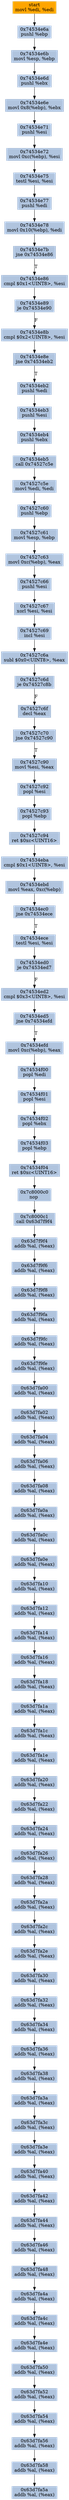 digraph G {
node[shape=rectangle,style=filled,fillcolor=lightsteelblue,color=lightsteelblue]
bgcolor="transparent"
a0x74534e68movl_edi_edi[label="start\nmovl %edi, %edi",color="lightgrey",fillcolor="orange"];
a0x74534e6apushl_ebp[label="0x74534e6a\npushl %ebp"];
a0x74534e6bmovl_esp_ebp[label="0x74534e6b\nmovl %esp, %ebp"];
a0x74534e6dpushl_ebx[label="0x74534e6d\npushl %ebx"];
a0x74534e6emovl_0x8ebp__ebx[label="0x74534e6e\nmovl 0x8(%ebp), %ebx"];
a0x74534e71pushl_esi[label="0x74534e71\npushl %esi"];
a0x74534e72movl_0xcebp__esi[label="0x74534e72\nmovl 0xc(%ebp), %esi"];
a0x74534e75testl_esi_esi[label="0x74534e75\ntestl %esi, %esi"];
a0x74534e77pushl_edi[label="0x74534e77\npushl %edi"];
a0x74534e78movl_0x10ebp__edi[label="0x74534e78\nmovl 0x10(%ebp), %edi"];
a0x74534e7bjne_0x74534e86[label="0x74534e7b\njne 0x74534e86"];
a0x74534e86cmpl_0x1UINT8_esi[label="0x74534e86\ncmpl $0x1<UINT8>, %esi"];
a0x74534e89je_0x74534e90[label="0x74534e89\nje 0x74534e90"];
a0x74534e8bcmpl_0x2UINT8_esi[label="0x74534e8b\ncmpl $0x2<UINT8>, %esi"];
a0x74534e8ejne_0x74534eb2[label="0x74534e8e\njne 0x74534eb2"];
a0x74534eb2pushl_edi[label="0x74534eb2\npushl %edi"];
a0x74534eb3pushl_esi[label="0x74534eb3\npushl %esi"];
a0x74534eb4pushl_ebx[label="0x74534eb4\npushl %ebx"];
a0x74534eb5call_0x74527c5e[label="0x74534eb5\ncall 0x74527c5e"];
a0x74527c5emovl_edi_edi[label="0x74527c5e\nmovl %edi, %edi"];
a0x74527c60pushl_ebp[label="0x74527c60\npushl %ebp"];
a0x74527c61movl_esp_ebp[label="0x74527c61\nmovl %esp, %ebp"];
a0x74527c63movl_0xcebp__eax[label="0x74527c63\nmovl 0xc(%ebp), %eax"];
a0x74527c66pushl_esi[label="0x74527c66\npushl %esi"];
a0x74527c67xorl_esi_esi[label="0x74527c67\nxorl %esi, %esi"];
a0x74527c69incl_esi[label="0x74527c69\nincl %esi"];
a0x74527c6asubl_0x0UINT8_eax[label="0x74527c6a\nsubl $0x0<UINT8>, %eax"];
a0x74527c6dje_0x74527c8b[label="0x74527c6d\nje 0x74527c8b"];
a0x74527c6fdecl_eax[label="0x74527c6f\ndecl %eax"];
a0x74527c70jne_0x74527c90[label="0x74527c70\njne 0x74527c90"];
a0x74527c90movl_esi_eax[label="0x74527c90\nmovl %esi, %eax"];
a0x74527c92popl_esi[label="0x74527c92\npopl %esi"];
a0x74527c93popl_ebp[label="0x74527c93\npopl %ebp"];
a0x74527c94ret_0xcUINT16[label="0x74527c94\nret $0xc<UINT16>"];
a0x74534ebacmpl_0x1UINT8_esi[label="0x74534eba\ncmpl $0x1<UINT8>, %esi"];
a0x74534ebdmovl_eax_0xcebp_[label="0x74534ebd\nmovl %eax, 0xc(%ebp)"];
a0x74534ec0jne_0x74534ece[label="0x74534ec0\njne 0x74534ece"];
a0x74534ecetestl_esi_esi[label="0x74534ece\ntestl %esi, %esi"];
a0x74534ed0je_0x74534ed7[label="0x74534ed0\nje 0x74534ed7"];
a0x74534ed2cmpl_0x3UINT8_esi[label="0x74534ed2\ncmpl $0x3<UINT8>, %esi"];
a0x74534ed5jne_0x74534efd[label="0x74534ed5\njne 0x74534efd"];
a0x74534efdmovl_0xcebp__eax[label="0x74534efd\nmovl 0xc(%ebp), %eax"];
a0x74534f00popl_edi[label="0x74534f00\npopl %edi"];
a0x74534f01popl_esi[label="0x74534f01\npopl %esi"];
a0x74534f02popl_ebx[label="0x74534f02\npopl %ebx"];
a0x74534f03popl_ebp[label="0x74534f03\npopl %ebp"];
a0x74534f04ret_0xcUINT16[label="0x74534f04\nret $0xc<UINT16>"];
a0x7c8000c0nop_[label="0x7c8000c0\nnop "];
a0x7c8000c1call_0x63d7f9f4[label="0x7c8000c1\ncall 0x63d7f9f4"];
a0x63d7f9f4addb_al_eax_[label="0x63d7f9f4\naddb %al, (%eax)"];
a0x63d7f9f6addb_al_eax_[label="0x63d7f9f6\naddb %al, (%eax)"];
a0x63d7f9f8addb_al_eax_[label="0x63d7f9f8\naddb %al, (%eax)"];
a0x63d7f9faaddb_al_eax_[label="0x63d7f9fa\naddb %al, (%eax)"];
a0x63d7f9fcaddb_al_eax_[label="0x63d7f9fc\naddb %al, (%eax)"];
a0x63d7f9feaddb_al_eax_[label="0x63d7f9fe\naddb %al, (%eax)"];
a0x63d7fa00addb_al_eax_[label="0x63d7fa00\naddb %al, (%eax)"];
a0x63d7fa02addb_al_eax_[label="0x63d7fa02\naddb %al, (%eax)"];
a0x63d7fa04addb_al_eax_[label="0x63d7fa04\naddb %al, (%eax)"];
a0x63d7fa06addb_al_eax_[label="0x63d7fa06\naddb %al, (%eax)"];
a0x63d7fa08addb_al_eax_[label="0x63d7fa08\naddb %al, (%eax)"];
a0x63d7fa0aaddb_al_eax_[label="0x63d7fa0a\naddb %al, (%eax)"];
a0x63d7fa0caddb_al_eax_[label="0x63d7fa0c\naddb %al, (%eax)"];
a0x63d7fa0eaddb_al_eax_[label="0x63d7fa0e\naddb %al, (%eax)"];
a0x63d7fa10addb_al_eax_[label="0x63d7fa10\naddb %al, (%eax)"];
a0x63d7fa12addb_al_eax_[label="0x63d7fa12\naddb %al, (%eax)"];
a0x63d7fa14addb_al_eax_[label="0x63d7fa14\naddb %al, (%eax)"];
a0x63d7fa16addb_al_eax_[label="0x63d7fa16\naddb %al, (%eax)"];
a0x63d7fa18addb_al_eax_[label="0x63d7fa18\naddb %al, (%eax)"];
a0x63d7fa1aaddb_al_eax_[label="0x63d7fa1a\naddb %al, (%eax)"];
a0x63d7fa1caddb_al_eax_[label="0x63d7fa1c\naddb %al, (%eax)"];
a0x63d7fa1eaddb_al_eax_[label="0x63d7fa1e\naddb %al, (%eax)"];
a0x63d7fa20addb_al_eax_[label="0x63d7fa20\naddb %al, (%eax)"];
a0x63d7fa22addb_al_eax_[label="0x63d7fa22\naddb %al, (%eax)"];
a0x63d7fa24addb_al_eax_[label="0x63d7fa24\naddb %al, (%eax)"];
a0x63d7fa26addb_al_eax_[label="0x63d7fa26\naddb %al, (%eax)"];
a0x63d7fa28addb_al_eax_[label="0x63d7fa28\naddb %al, (%eax)"];
a0x63d7fa2aaddb_al_eax_[label="0x63d7fa2a\naddb %al, (%eax)"];
a0x63d7fa2caddb_al_eax_[label="0x63d7fa2c\naddb %al, (%eax)"];
a0x63d7fa2eaddb_al_eax_[label="0x63d7fa2e\naddb %al, (%eax)"];
a0x63d7fa30addb_al_eax_[label="0x63d7fa30\naddb %al, (%eax)"];
a0x63d7fa32addb_al_eax_[label="0x63d7fa32\naddb %al, (%eax)"];
a0x63d7fa34addb_al_eax_[label="0x63d7fa34\naddb %al, (%eax)"];
a0x63d7fa36addb_al_eax_[label="0x63d7fa36\naddb %al, (%eax)"];
a0x63d7fa38addb_al_eax_[label="0x63d7fa38\naddb %al, (%eax)"];
a0x63d7fa3aaddb_al_eax_[label="0x63d7fa3a\naddb %al, (%eax)"];
a0x63d7fa3caddb_al_eax_[label="0x63d7fa3c\naddb %al, (%eax)"];
a0x63d7fa3eaddb_al_eax_[label="0x63d7fa3e\naddb %al, (%eax)"];
a0x63d7fa40addb_al_eax_[label="0x63d7fa40\naddb %al, (%eax)"];
a0x63d7fa42addb_al_eax_[label="0x63d7fa42\naddb %al, (%eax)"];
a0x63d7fa44addb_al_eax_[label="0x63d7fa44\naddb %al, (%eax)"];
a0x63d7fa46addb_al_eax_[label="0x63d7fa46\naddb %al, (%eax)"];
a0x63d7fa48addb_al_eax_[label="0x63d7fa48\naddb %al, (%eax)"];
a0x63d7fa4aaddb_al_eax_[label="0x63d7fa4a\naddb %al, (%eax)"];
a0x63d7fa4caddb_al_eax_[label="0x63d7fa4c\naddb %al, (%eax)"];
a0x63d7fa4eaddb_al_eax_[label="0x63d7fa4e\naddb %al, (%eax)"];
a0x63d7fa50addb_al_eax_[label="0x63d7fa50\naddb %al, (%eax)"];
a0x63d7fa52addb_al_eax_[label="0x63d7fa52\naddb %al, (%eax)"];
a0x63d7fa54addb_al_eax_[label="0x63d7fa54\naddb %al, (%eax)"];
a0x63d7fa56addb_al_eax_[label="0x63d7fa56\naddb %al, (%eax)"];
a0x63d7fa58addb_al_eax_[label="0x63d7fa58\naddb %al, (%eax)"];
a0x63d7fa5aaddb_al_eax_[label="0x63d7fa5a\naddb %al, (%eax)"];
a0x74534e68movl_edi_edi -> a0x74534e6apushl_ebp [color="#000000"];
a0x74534e6apushl_ebp -> a0x74534e6bmovl_esp_ebp [color="#000000"];
a0x74534e6bmovl_esp_ebp -> a0x74534e6dpushl_ebx [color="#000000"];
a0x74534e6dpushl_ebx -> a0x74534e6emovl_0x8ebp__ebx [color="#000000"];
a0x74534e6emovl_0x8ebp__ebx -> a0x74534e71pushl_esi [color="#000000"];
a0x74534e71pushl_esi -> a0x74534e72movl_0xcebp__esi [color="#000000"];
a0x74534e72movl_0xcebp__esi -> a0x74534e75testl_esi_esi [color="#000000"];
a0x74534e75testl_esi_esi -> a0x74534e77pushl_edi [color="#000000"];
a0x74534e77pushl_edi -> a0x74534e78movl_0x10ebp__edi [color="#000000"];
a0x74534e78movl_0x10ebp__edi -> a0x74534e7bjne_0x74534e86 [color="#000000"];
a0x74534e7bjne_0x74534e86 -> a0x74534e86cmpl_0x1UINT8_esi [color="#000000",label="T"];
a0x74534e86cmpl_0x1UINT8_esi -> a0x74534e89je_0x74534e90 [color="#000000"];
a0x74534e89je_0x74534e90 -> a0x74534e8bcmpl_0x2UINT8_esi [color="#000000",label="F"];
a0x74534e8bcmpl_0x2UINT8_esi -> a0x74534e8ejne_0x74534eb2 [color="#000000"];
a0x74534e8ejne_0x74534eb2 -> a0x74534eb2pushl_edi [color="#000000",label="T"];
a0x74534eb2pushl_edi -> a0x74534eb3pushl_esi [color="#000000"];
a0x74534eb3pushl_esi -> a0x74534eb4pushl_ebx [color="#000000"];
a0x74534eb4pushl_ebx -> a0x74534eb5call_0x74527c5e [color="#000000"];
a0x74534eb5call_0x74527c5e -> a0x74527c5emovl_edi_edi [color="#000000"];
a0x74527c5emovl_edi_edi -> a0x74527c60pushl_ebp [color="#000000"];
a0x74527c60pushl_ebp -> a0x74527c61movl_esp_ebp [color="#000000"];
a0x74527c61movl_esp_ebp -> a0x74527c63movl_0xcebp__eax [color="#000000"];
a0x74527c63movl_0xcebp__eax -> a0x74527c66pushl_esi [color="#000000"];
a0x74527c66pushl_esi -> a0x74527c67xorl_esi_esi [color="#000000"];
a0x74527c67xorl_esi_esi -> a0x74527c69incl_esi [color="#000000"];
a0x74527c69incl_esi -> a0x74527c6asubl_0x0UINT8_eax [color="#000000"];
a0x74527c6asubl_0x0UINT8_eax -> a0x74527c6dje_0x74527c8b [color="#000000"];
a0x74527c6dje_0x74527c8b -> a0x74527c6fdecl_eax [color="#000000",label="F"];
a0x74527c6fdecl_eax -> a0x74527c70jne_0x74527c90 [color="#000000"];
a0x74527c70jne_0x74527c90 -> a0x74527c90movl_esi_eax [color="#000000",label="T"];
a0x74527c90movl_esi_eax -> a0x74527c92popl_esi [color="#000000"];
a0x74527c92popl_esi -> a0x74527c93popl_ebp [color="#000000"];
a0x74527c93popl_ebp -> a0x74527c94ret_0xcUINT16 [color="#000000"];
a0x74527c94ret_0xcUINT16 -> a0x74534ebacmpl_0x1UINT8_esi [color="#000000"];
a0x74534ebacmpl_0x1UINT8_esi -> a0x74534ebdmovl_eax_0xcebp_ [color="#000000"];
a0x74534ebdmovl_eax_0xcebp_ -> a0x74534ec0jne_0x74534ece [color="#000000"];
a0x74534ec0jne_0x74534ece -> a0x74534ecetestl_esi_esi [color="#000000",label="T"];
a0x74534ecetestl_esi_esi -> a0x74534ed0je_0x74534ed7 [color="#000000"];
a0x74534ed0je_0x74534ed7 -> a0x74534ed2cmpl_0x3UINT8_esi [color="#000000",label="F"];
a0x74534ed2cmpl_0x3UINT8_esi -> a0x74534ed5jne_0x74534efd [color="#000000"];
a0x74534ed5jne_0x74534efd -> a0x74534efdmovl_0xcebp__eax [color="#000000",label="T"];
a0x74534efdmovl_0xcebp__eax -> a0x74534f00popl_edi [color="#000000"];
a0x74534f00popl_edi -> a0x74534f01popl_esi [color="#000000"];
a0x74534f01popl_esi -> a0x74534f02popl_ebx [color="#000000"];
a0x74534f02popl_ebx -> a0x74534f03popl_ebp [color="#000000"];
a0x74534f03popl_ebp -> a0x74534f04ret_0xcUINT16 [color="#000000"];
a0x74534f04ret_0xcUINT16 -> a0x7c8000c0nop_ [color="#000000"];
a0x7c8000c0nop_ -> a0x7c8000c1call_0x63d7f9f4 [color="#000000"];
a0x7c8000c1call_0x63d7f9f4 -> a0x63d7f9f4addb_al_eax_ [color="#000000"];
a0x63d7f9f4addb_al_eax_ -> a0x63d7f9f6addb_al_eax_ [color="#000000"];
a0x63d7f9f6addb_al_eax_ -> a0x63d7f9f8addb_al_eax_ [color="#000000"];
a0x63d7f9f8addb_al_eax_ -> a0x63d7f9faaddb_al_eax_ [color="#000000"];
a0x63d7f9faaddb_al_eax_ -> a0x63d7f9fcaddb_al_eax_ [color="#000000"];
a0x63d7f9fcaddb_al_eax_ -> a0x63d7f9feaddb_al_eax_ [color="#000000"];
a0x63d7f9feaddb_al_eax_ -> a0x63d7fa00addb_al_eax_ [color="#000000"];
a0x63d7fa00addb_al_eax_ -> a0x63d7fa02addb_al_eax_ [color="#000000"];
a0x63d7fa02addb_al_eax_ -> a0x63d7fa04addb_al_eax_ [color="#000000"];
a0x63d7fa04addb_al_eax_ -> a0x63d7fa06addb_al_eax_ [color="#000000"];
a0x63d7fa06addb_al_eax_ -> a0x63d7fa08addb_al_eax_ [color="#000000"];
a0x63d7fa08addb_al_eax_ -> a0x63d7fa0aaddb_al_eax_ [color="#000000"];
a0x63d7fa0aaddb_al_eax_ -> a0x63d7fa0caddb_al_eax_ [color="#000000"];
a0x63d7fa0caddb_al_eax_ -> a0x63d7fa0eaddb_al_eax_ [color="#000000"];
a0x63d7fa0eaddb_al_eax_ -> a0x63d7fa10addb_al_eax_ [color="#000000"];
a0x63d7fa10addb_al_eax_ -> a0x63d7fa12addb_al_eax_ [color="#000000"];
a0x63d7fa12addb_al_eax_ -> a0x63d7fa14addb_al_eax_ [color="#000000"];
a0x63d7fa14addb_al_eax_ -> a0x63d7fa16addb_al_eax_ [color="#000000"];
a0x63d7fa16addb_al_eax_ -> a0x63d7fa18addb_al_eax_ [color="#000000"];
a0x63d7fa18addb_al_eax_ -> a0x63d7fa1aaddb_al_eax_ [color="#000000"];
a0x63d7fa1aaddb_al_eax_ -> a0x63d7fa1caddb_al_eax_ [color="#000000"];
a0x63d7fa1caddb_al_eax_ -> a0x63d7fa1eaddb_al_eax_ [color="#000000"];
a0x63d7fa1eaddb_al_eax_ -> a0x63d7fa20addb_al_eax_ [color="#000000"];
a0x63d7fa20addb_al_eax_ -> a0x63d7fa22addb_al_eax_ [color="#000000"];
a0x63d7fa22addb_al_eax_ -> a0x63d7fa24addb_al_eax_ [color="#000000"];
a0x63d7fa24addb_al_eax_ -> a0x63d7fa26addb_al_eax_ [color="#000000"];
a0x63d7fa26addb_al_eax_ -> a0x63d7fa28addb_al_eax_ [color="#000000"];
a0x63d7fa28addb_al_eax_ -> a0x63d7fa2aaddb_al_eax_ [color="#000000"];
a0x63d7fa2aaddb_al_eax_ -> a0x63d7fa2caddb_al_eax_ [color="#000000"];
a0x63d7fa2caddb_al_eax_ -> a0x63d7fa2eaddb_al_eax_ [color="#000000"];
a0x63d7fa2eaddb_al_eax_ -> a0x63d7fa30addb_al_eax_ [color="#000000"];
a0x63d7fa30addb_al_eax_ -> a0x63d7fa32addb_al_eax_ [color="#000000"];
a0x63d7fa32addb_al_eax_ -> a0x63d7fa34addb_al_eax_ [color="#000000"];
a0x63d7fa34addb_al_eax_ -> a0x63d7fa36addb_al_eax_ [color="#000000"];
a0x63d7fa36addb_al_eax_ -> a0x63d7fa38addb_al_eax_ [color="#000000"];
a0x63d7fa38addb_al_eax_ -> a0x63d7fa3aaddb_al_eax_ [color="#000000"];
a0x63d7fa3aaddb_al_eax_ -> a0x63d7fa3caddb_al_eax_ [color="#000000"];
a0x63d7fa3caddb_al_eax_ -> a0x63d7fa3eaddb_al_eax_ [color="#000000"];
a0x63d7fa3eaddb_al_eax_ -> a0x63d7fa40addb_al_eax_ [color="#000000"];
a0x63d7fa40addb_al_eax_ -> a0x63d7fa42addb_al_eax_ [color="#000000"];
a0x63d7fa42addb_al_eax_ -> a0x63d7fa44addb_al_eax_ [color="#000000"];
a0x63d7fa44addb_al_eax_ -> a0x63d7fa46addb_al_eax_ [color="#000000"];
a0x63d7fa46addb_al_eax_ -> a0x63d7fa48addb_al_eax_ [color="#000000"];
a0x63d7fa48addb_al_eax_ -> a0x63d7fa4aaddb_al_eax_ [color="#000000"];
a0x63d7fa4aaddb_al_eax_ -> a0x63d7fa4caddb_al_eax_ [color="#000000"];
a0x63d7fa4caddb_al_eax_ -> a0x63d7fa4eaddb_al_eax_ [color="#000000"];
a0x63d7fa4eaddb_al_eax_ -> a0x63d7fa50addb_al_eax_ [color="#000000"];
a0x63d7fa50addb_al_eax_ -> a0x63d7fa52addb_al_eax_ [color="#000000"];
a0x63d7fa52addb_al_eax_ -> a0x63d7fa54addb_al_eax_ [color="#000000"];
a0x63d7fa54addb_al_eax_ -> a0x63d7fa56addb_al_eax_ [color="#000000"];
a0x63d7fa56addb_al_eax_ -> a0x63d7fa58addb_al_eax_ [color="#000000"];
a0x63d7fa58addb_al_eax_ -> a0x63d7fa5aaddb_al_eax_ [color="#000000"];
}
